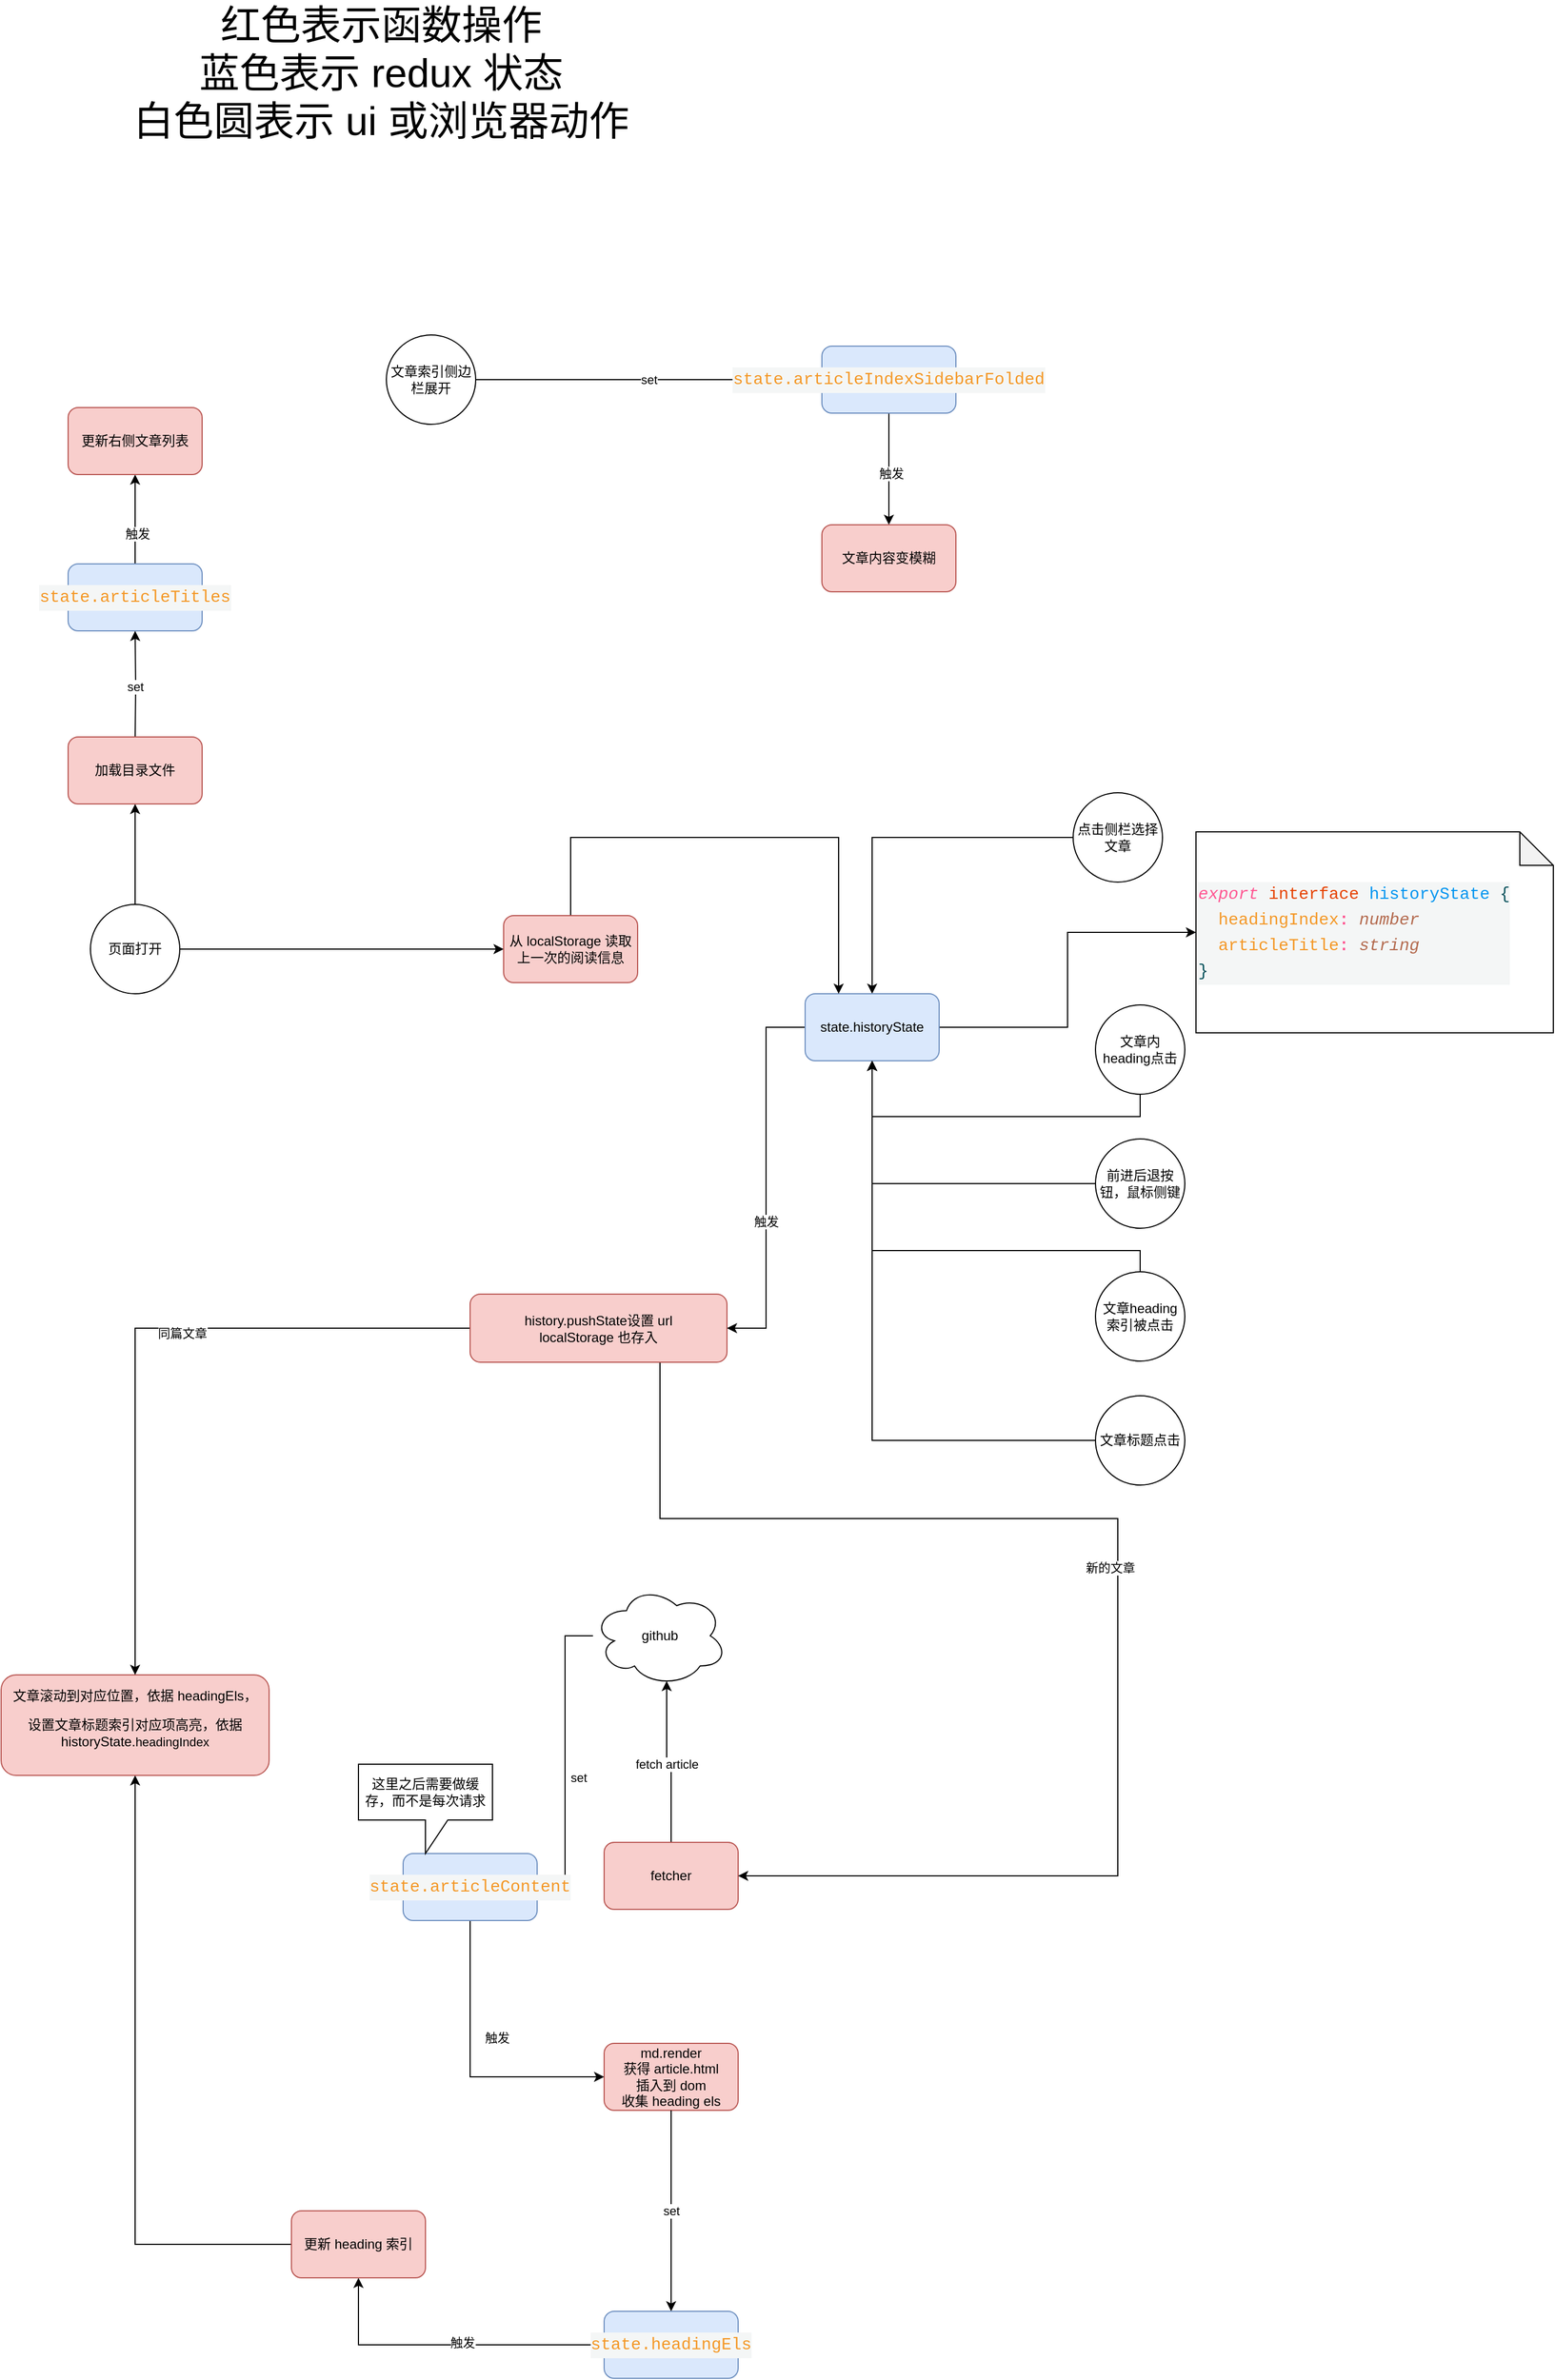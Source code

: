 <mxfile version="13.6.6" type="device"><diagram id="gPjGQnOiOeG4jhfeC1jP" name="Page-1"><mxGraphModel dx="2410" dy="1488" grid="1" gridSize="10" guides="1" tooltips="1" connect="1" arrows="1" fold="1" page="1" pageScale="1" pageWidth="827" pageHeight="1169" math="0" shadow="0"><root><mxCell id="0"/><mxCell id="1" parent="0"/><mxCell id="z7R409YKscd1GLVD5rVR-6" style="edgeStyle=orthogonalEdgeStyle;rounded=0;orthogonalLoop=1;jettySize=auto;html=1;entryX=1;entryY=0.5;entryDx=0;entryDy=0;" parent="1" source="z7R409YKscd1GLVD5rVR-1" target="z7R409YKscd1GLVD5rVR-28" edge="1"><mxGeometry relative="1" as="geometry"/></mxCell><mxCell id="z7R409YKscd1GLVD5rVR-7" value="set" style="edgeLabel;html=1;align=center;verticalAlign=middle;resizable=0;points=[];" parent="z7R409YKscd1GLVD5rVR-6" vertex="1" connectable="0"><mxGeometry x="0.102" y="12" relative="1" as="geometry"><mxPoint as="offset"/></mxGeometry></mxCell><mxCell id="z7R409YKscd1GLVD5rVR-1" value="github" style="ellipse;shape=cloud;whiteSpace=wrap;html=1;" parent="1" vertex="1"><mxGeometry x="-210" y="1450" width="120" height="90" as="geometry"/></mxCell><mxCell id="z7R409YKscd1GLVD5rVR-5" value="fetch article" style="edgeStyle=orthogonalEdgeStyle;rounded=0;orthogonalLoop=1;jettySize=auto;html=1;exitX=0.5;exitY=0;exitDx=0;exitDy=0;entryX=0.55;entryY=0.95;entryDx=0;entryDy=0;entryPerimeter=0;" parent="1" source="z7R409YKscd1GLVD5rVR-4" target="z7R409YKscd1GLVD5rVR-1" edge="1"><mxGeometry relative="1" as="geometry"/></mxCell><mxCell id="z7R409YKscd1GLVD5rVR-4" value="fetcher" style="rounded=1;whiteSpace=wrap;html=1;fillColor=#f8cecc;strokeColor=#b85450;" parent="1" vertex="1"><mxGeometry x="-200" y="1680" width="120" height="60" as="geometry"/></mxCell><mxCell id="z7R409YKscd1GLVD5rVR-10" value="md.render&lt;br&gt;获得 article.html&lt;br&gt;插入到 dom&lt;br&gt;收集 heading els" style="rounded=1;whiteSpace=wrap;html=1;fillColor=#f8cecc;strokeColor=#b85450;" parent="1" vertex="1"><mxGeometry x="-200" y="1860" width="120" height="60" as="geometry"/></mxCell><mxCell id="z7R409YKscd1GLVD5rVR-19" value="set" style="edgeStyle=orthogonalEdgeStyle;rounded=0;orthogonalLoop=1;jettySize=auto;html=1;exitX=0.5;exitY=1;exitDx=0;exitDy=0;entryX=0.5;entryY=0;entryDx=0;entryDy=0;" parent="1" source="z7R409YKscd1GLVD5rVR-10" target="z7R409YKscd1GLVD5rVR-18" edge="1"><mxGeometry relative="1" as="geometry"><mxPoint x="-80" y="2140" as="sourcePoint"/><Array as="points"><mxPoint x="-140" y="2040"/><mxPoint x="-140" y="2040"/></Array></mxGeometry></mxCell><mxCell id="z7R409YKscd1GLVD5rVR-21" value="" style="edgeStyle=orthogonalEdgeStyle;rounded=0;orthogonalLoop=1;jettySize=auto;html=1;" parent="1" source="z7R409YKscd1GLVD5rVR-18" target="z7R409YKscd1GLVD5rVR-20" edge="1"><mxGeometry relative="1" as="geometry"/></mxCell><mxCell id="z7R409YKscd1GLVD5rVR-22" value="触发" style="edgeLabel;html=1;align=center;verticalAlign=middle;resizable=0;points=[];" parent="z7R409YKscd1GLVD5rVR-21" vertex="1" connectable="0"><mxGeometry x="-0.09" y="-2" relative="1" as="geometry"><mxPoint as="offset"/></mxGeometry></mxCell><mxCell id="z7R409YKscd1GLVD5rVR-18" value="&lt;div style=&quot;color: rgb(0 , 86 , 97) ; background-color: rgb(244 , 246 , 246) ; font-family: &amp;#34;camingocode, 微软雅黑&amp;#34; , &amp;#34;menlo&amp;#34; , &amp;#34;monaco&amp;#34; , &amp;#34;courier new&amp;#34; , monospace ; font-size: 15px ; line-height: 23px&quot;&gt;&lt;div style=&quot;font-family: &amp;#34;camingocode, 微软雅黑&amp;#34; , &amp;#34;menlo&amp;#34; , &amp;#34;monaco&amp;#34; , &amp;#34;courier new&amp;#34; , monospace ; line-height: 23px&quot;&gt;&lt;span style=&quot;color: #f49725&quot;&gt;state.headingEls&lt;/span&gt;&lt;/div&gt;&lt;/div&gt;" style="whiteSpace=wrap;html=1;rounded=1;fillColor=#dae8fc;strokeColor=#6c8ebf;" parent="1" vertex="1"><mxGeometry x="-200" y="2100" width="120" height="60" as="geometry"/></mxCell><mxCell id="7nFGsxRsBa4No2Le8Yal-24" style="edgeStyle=orthogonalEdgeStyle;rounded=0;orthogonalLoop=1;jettySize=auto;html=1;" edge="1" parent="1" source="z7R409YKscd1GLVD5rVR-20" target="z7R409YKscd1GLVD5rVR-44"><mxGeometry relative="1" as="geometry"/></mxCell><mxCell id="z7R409YKscd1GLVD5rVR-20" value="更新 heading 索引" style="whiteSpace=wrap;html=1;rounded=1;fillColor=#f8cecc;strokeColor=#b85450;" parent="1" vertex="1"><mxGeometry x="-480" y="2010" width="120" height="60" as="geometry"/></mxCell><mxCell id="z7R409YKscd1GLVD5rVR-37" style="edgeStyle=orthogonalEdgeStyle;rounded=0;orthogonalLoop=1;jettySize=auto;html=1;entryX=0.5;entryY=1;entryDx=0;entryDy=0;" parent="1" source="z7R409YKscd1GLVD5rVR-25" target="z7R409YKscd1GLVD5rVR-36" edge="1"><mxGeometry relative="1" as="geometry"/></mxCell><mxCell id="z7R409YKscd1GLVD5rVR-38" value="触发" style="edgeLabel;html=1;align=center;verticalAlign=middle;resizable=0;points=[];" parent="z7R409YKscd1GLVD5rVR-37" vertex="1" connectable="0"><mxGeometry x="-0.32" y="-2" relative="1" as="geometry"><mxPoint as="offset"/></mxGeometry></mxCell><mxCell id="z7R409YKscd1GLVD5rVR-25" value="&lt;div style=&quot;color: rgb(0 , 86 , 97) ; background-color: rgb(244 , 246 , 246) ; font-family: &amp;#34;camingocode, 微软雅黑&amp;#34; , &amp;#34;menlo&amp;#34; , &amp;#34;monaco&amp;#34; , &amp;#34;courier new&amp;#34; , monospace ; font-size: 15px ; line-height: 23px&quot;&gt;&lt;span style=&quot;color: #f49725&quot;&gt;state.articleTitles&lt;/span&gt;&lt;/div&gt;" style="rounded=1;whiteSpace=wrap;html=1;fillColor=#dae8fc;strokeColor=#6c8ebf;" parent="1" vertex="1"><mxGeometry x="-680" y="535" width="120" height="60" as="geometry"/></mxCell><mxCell id="z7R409YKscd1GLVD5rVR-27" value="" style="edgeStyle=orthogonalEdgeStyle;rounded=0;orthogonalLoop=1;jettySize=auto;html=1;entryX=0.5;entryY=0;entryDx=0;entryDy=0;" parent="1" source="z7R409YKscd1GLVD5rVR-26" target="7nFGsxRsBa4No2Le8Yal-3" edge="1"><mxGeometry relative="1" as="geometry"/></mxCell><mxCell id="z7R409YKscd1GLVD5rVR-26" value="点击侧栏选择文章" style="ellipse;whiteSpace=wrap;html=1;aspect=fixed;" parent="1" vertex="1"><mxGeometry x="220" y="740" width="80" height="80" as="geometry"/></mxCell><mxCell id="z7R409YKscd1GLVD5rVR-29" style="edgeStyle=orthogonalEdgeStyle;rounded=0;orthogonalLoop=1;jettySize=auto;html=1;entryX=0;entryY=0.5;entryDx=0;entryDy=0;exitX=0.5;exitY=1;exitDx=0;exitDy=0;" parent="1" source="z7R409YKscd1GLVD5rVR-28" target="z7R409YKscd1GLVD5rVR-10" edge="1"><mxGeometry relative="1" as="geometry"/></mxCell><mxCell id="z7R409YKscd1GLVD5rVR-32" value="触发" style="edgeLabel;html=1;align=center;verticalAlign=middle;resizable=0;points=[];" parent="z7R409YKscd1GLVD5rVR-29" vertex="1" connectable="0"><mxGeometry x="-0.193" y="24" relative="1" as="geometry"><mxPoint as="offset"/></mxGeometry></mxCell><mxCell id="z7R409YKscd1GLVD5rVR-28" value="&lt;div style=&quot;color: rgb(0 , 86 , 97) ; background-color: rgb(244 , 246 , 246) ; font-family: &amp;#34;camingocode, 微软雅黑&amp;#34; , &amp;#34;menlo&amp;#34; , &amp;#34;monaco&amp;#34; , &amp;#34;courier new&amp;#34; , monospace ; font-size: 15px ; line-height: 23px&quot;&gt;&lt;span style=&quot;color: #f49725&quot;&gt;state.articleContent&lt;/span&gt;&lt;/div&gt;" style="rounded=1;whiteSpace=wrap;html=1;fillColor=#dae8fc;strokeColor=#6c8ebf;" parent="1" vertex="1"><mxGeometry x="-380" y="1690" width="120" height="60" as="geometry"/></mxCell><mxCell id="z7R409YKscd1GLVD5rVR-35" value="set" style="edgeStyle=orthogonalEdgeStyle;rounded=0;orthogonalLoop=1;jettySize=auto;html=1;entryX=0.5;entryY=1;entryDx=0;entryDy=0;" parent="1" target="z7R409YKscd1GLVD5rVR-25" edge="1"><mxGeometry relative="1" as="geometry"><mxPoint x="-620" y="695" as="sourcePoint"/></mxGeometry></mxCell><mxCell id="z7R409YKscd1GLVD5rVR-36" value="更新右侧文章列表" style="rounded=1;whiteSpace=wrap;html=1;fillColor=#f8cecc;strokeColor=#b85450;" parent="1" vertex="1"><mxGeometry x="-680" y="395" width="120" height="60" as="geometry"/></mxCell><mxCell id="z7R409YKscd1GLVD5rVR-39" value="&lt;font style=&quot;font-size: 36px&quot;&gt;红色表示函数操作&lt;br&gt;蓝色表示 redux 状态&lt;br&gt;白色圆表示 ui 或浏览器动作&lt;/font&gt;" style="text;html=1;resizable=0;autosize=1;align=center;verticalAlign=middle;points=[];fillColor=none;strokeColor=none;rounded=0;" parent="1" vertex="1"><mxGeometry x="-630" y="60" width="460" height="70" as="geometry"/></mxCell><mxCell id="z7R409YKscd1GLVD5rVR-43" value="" style="edgeStyle=orthogonalEdgeStyle;rounded=0;orthogonalLoop=1;jettySize=auto;html=1;" parent="1" source="z7R409YKscd1GLVD5rVR-40" edge="1"><mxGeometry relative="1" as="geometry"><mxPoint x="40" y="980" as="targetPoint"/><Array as="points"><mxPoint x="280" y="1150"/><mxPoint x="40" y="1150"/></Array></mxGeometry></mxCell><mxCell id="z7R409YKscd1GLVD5rVR-40" value="文章heading索引被点击" style="ellipse;whiteSpace=wrap;html=1;aspect=fixed;" parent="1" vertex="1"><mxGeometry x="240" y="1169" width="80" height="80" as="geometry"/></mxCell><mxCell id="z7R409YKscd1GLVD5rVR-44" value="文章滚动到对应位置，依据 headingEls，&lt;br&gt;&lt;p&gt;设置文章标题索引对应项高亮，依据historyState.&lt;font style=&quot;font-size: 11px&quot;&gt;headingIndex&lt;/font&gt;&lt;/p&gt;" style="rounded=1;whiteSpace=wrap;html=1;fillColor=#f8cecc;strokeColor=#b85450;" parent="1" vertex="1"><mxGeometry x="-740" y="1530" width="240" height="90" as="geometry"/></mxCell><mxCell id="z7R409YKscd1GLVD5rVR-49" value="set" style="edgeStyle=orthogonalEdgeStyle;rounded=0;orthogonalLoop=1;jettySize=auto;html=1;" parent="1" source="z7R409YKscd1GLVD5rVR-47" target="z7R409YKscd1GLVD5rVR-48" edge="1"><mxGeometry relative="1" as="geometry"/></mxCell><mxCell id="z7R409YKscd1GLVD5rVR-47" value="文章索引侧边栏展开" style="ellipse;whiteSpace=wrap;html=1;aspect=fixed;" parent="1" vertex="1"><mxGeometry x="-395" y="330" width="80" height="80" as="geometry"/></mxCell><mxCell id="z7R409YKscd1GLVD5rVR-51" value="" style="edgeStyle=orthogonalEdgeStyle;rounded=0;orthogonalLoop=1;jettySize=auto;html=1;" parent="1" source="z7R409YKscd1GLVD5rVR-48" target="z7R409YKscd1GLVD5rVR-50" edge="1"><mxGeometry relative="1" as="geometry"/></mxCell><mxCell id="z7R409YKscd1GLVD5rVR-52" value="触发" style="edgeLabel;html=1;align=center;verticalAlign=middle;resizable=0;points=[];" parent="z7R409YKscd1GLVD5rVR-51" vertex="1" connectable="0"><mxGeometry x="0.066" y="2" relative="1" as="geometry"><mxPoint as="offset"/></mxGeometry></mxCell><mxCell id="z7R409YKscd1GLVD5rVR-48" value="&lt;div style=&quot;color: rgb(0 , 86 , 97) ; background-color: rgb(244 , 246 , 246) ; font-family: &amp;#34;camingocode, 微软雅黑&amp;#34; , &amp;#34;menlo&amp;#34; , &amp;#34;monaco&amp;#34; , &amp;#34;courier new&amp;#34; , monospace ; font-size: 15px ; line-height: 23px&quot;&gt;&lt;div style=&quot;font-family: &amp;#34;camingocode, 微软雅黑&amp;#34; , &amp;#34;menlo&amp;#34; , &amp;#34;monaco&amp;#34; , &amp;#34;courier new&amp;#34; , monospace ; line-height: 23px&quot;&gt;&lt;span style=&quot;color: #f49725&quot;&gt;state.&lt;/span&gt;&lt;span style=&quot;color: rgb(244 , 151 , 37) ; font-family: &amp;#34;camingocode, 微软雅黑&amp;#34; , &amp;#34;menlo&amp;#34; , &amp;#34;monaco&amp;#34; , &amp;#34;courier new&amp;#34; , monospace&quot;&gt;articleIndexSidebarFolded&lt;/span&gt;&lt;/div&gt;&lt;/div&gt;" style="whiteSpace=wrap;html=1;rounded=1;fillColor=#dae8fc;strokeColor=#6c8ebf;" parent="1" vertex="1"><mxGeometry x="-5" y="340" width="120" height="60" as="geometry"/></mxCell><mxCell id="z7R409YKscd1GLVD5rVR-50" value="文章内容变模糊" style="whiteSpace=wrap;html=1;rounded=1;strokeColor=#b85450;fillColor=#f8cecc;" parent="1" vertex="1"><mxGeometry x="-5" y="500" width="120" height="60" as="geometry"/></mxCell><mxCell id="7nFGsxRsBa4No2Le8Yal-4" style="edgeStyle=orthogonalEdgeStyle;rounded=0;orthogonalLoop=1;jettySize=auto;html=1;entryX=0.5;entryY=1;entryDx=0;entryDy=0;" edge="1" parent="1" source="7nFGsxRsBa4No2Le8Yal-1" target="7nFGsxRsBa4No2Le8Yal-3"><mxGeometry relative="1" as="geometry"><Array as="points"><mxPoint x="280" y="1030"/><mxPoint x="40" y="1030"/></Array></mxGeometry></mxCell><mxCell id="7nFGsxRsBa4No2Le8Yal-1" value="文章内heading点击" style="ellipse;whiteSpace=wrap;html=1;aspect=fixed;" vertex="1" parent="1"><mxGeometry x="240" y="930" width="80" height="80" as="geometry"/></mxCell><mxCell id="7nFGsxRsBa4No2Le8Yal-17" value="" style="edgeStyle=orthogonalEdgeStyle;rounded=0;orthogonalLoop=1;jettySize=auto;html=1;entryX=1;entryY=0.5;entryDx=0;entryDy=0;" edge="1" parent="1" source="7nFGsxRsBa4No2Le8Yal-2" target="z7R409YKscd1GLVD5rVR-4"><mxGeometry relative="1" as="geometry"><mxPoint x="-320.0" y="1390" as="targetPoint"/><Array as="points"><mxPoint x="-150" y="1390"/><mxPoint x="260" y="1390"/><mxPoint x="260" y="1710"/></Array></mxGeometry></mxCell><mxCell id="7nFGsxRsBa4No2Le8Yal-20" value="新的文章" style="edgeLabel;html=1;align=center;verticalAlign=middle;resizable=0;points=[];" vertex="1" connectable="0" parent="7nFGsxRsBa4No2Le8Yal-17"><mxGeometry x="-0.103" y="-44" relative="1" as="geometry"><mxPoint as="offset"/></mxGeometry></mxCell><mxCell id="7nFGsxRsBa4No2Le8Yal-18" style="edgeStyle=orthogonalEdgeStyle;rounded=0;orthogonalLoop=1;jettySize=auto;html=1;entryX=0.5;entryY=0;entryDx=0;entryDy=0;" edge="1" parent="1" source="7nFGsxRsBa4No2Le8Yal-2" target="z7R409YKscd1GLVD5rVR-44"><mxGeometry relative="1" as="geometry"/></mxCell><mxCell id="7nFGsxRsBa4No2Le8Yal-19" value="同篇文章" style="edgeLabel;html=1;align=center;verticalAlign=middle;resizable=0;points=[];" vertex="1" connectable="0" parent="7nFGsxRsBa4No2Le8Yal-18"><mxGeometry x="-0.151" y="4" relative="1" as="geometry"><mxPoint x="1" as="offset"/></mxGeometry></mxCell><mxCell id="7nFGsxRsBa4No2Le8Yal-2" value="history.pushState设置 url&lt;br&gt;localStorage 也存入" style="whiteSpace=wrap;html=1;rounded=1;strokeColor=#b85450;fillColor=#f8cecc;" vertex="1" parent="1"><mxGeometry x="-320" y="1189" width="230" height="61" as="geometry"/></mxCell><mxCell id="7nFGsxRsBa4No2Le8Yal-5" style="edgeStyle=orthogonalEdgeStyle;rounded=0;orthogonalLoop=1;jettySize=auto;html=1;entryX=1;entryY=0.5;entryDx=0;entryDy=0;" edge="1" parent="1" source="7nFGsxRsBa4No2Le8Yal-3" target="7nFGsxRsBa4No2Le8Yal-2"><mxGeometry relative="1" as="geometry"/></mxCell><mxCell id="7nFGsxRsBa4No2Le8Yal-6" value="触发" style="edgeLabel;html=1;align=center;verticalAlign=middle;resizable=0;points=[];" vertex="1" connectable="0" parent="7nFGsxRsBa4No2Le8Yal-5"><mxGeometry x="0.229" relative="1" as="geometry"><mxPoint as="offset"/></mxGeometry></mxCell><mxCell id="7nFGsxRsBa4No2Le8Yal-23" value="" style="edgeStyle=orthogonalEdgeStyle;rounded=0;orthogonalLoop=1;jettySize=auto;html=1;" edge="1" parent="1" source="7nFGsxRsBa4No2Le8Yal-3" target="7nFGsxRsBa4No2Le8Yal-22"><mxGeometry relative="1" as="geometry"/></mxCell><mxCell id="7nFGsxRsBa4No2Le8Yal-3" value="state.historyState" style="rounded=1;whiteSpace=wrap;html=1;fillColor=#dae8fc;strokeColor=#6c8ebf;" vertex="1" parent="1"><mxGeometry x="-20" y="920" width="120" height="60" as="geometry"/></mxCell><mxCell id="7nFGsxRsBa4No2Le8Yal-12" style="edgeStyle=orthogonalEdgeStyle;rounded=0;orthogonalLoop=1;jettySize=auto;html=1;" edge="1" parent="1" source="7nFGsxRsBa4No2Le8Yal-11" target="7nFGsxRsBa4No2Le8Yal-3"><mxGeometry relative="1" as="geometry"><Array as="points"><mxPoint x="40" y="1090"/></Array></mxGeometry></mxCell><mxCell id="7nFGsxRsBa4No2Le8Yal-11" value="前进后退按钮，鼠标侧键" style="ellipse;whiteSpace=wrap;html=1;aspect=fixed;" vertex="1" parent="1"><mxGeometry x="240" y="1050" width="80" height="80" as="geometry"/></mxCell><mxCell id="7nFGsxRsBa4No2Le8Yal-15" style="edgeStyle=orthogonalEdgeStyle;rounded=0;orthogonalLoop=1;jettySize=auto;html=1;entryX=0.5;entryY=1;entryDx=0;entryDy=0;" edge="1" parent="1" source="7nFGsxRsBa4No2Le8Yal-14" target="7nFGsxRsBa4No2Le8Yal-3"><mxGeometry relative="1" as="geometry"/></mxCell><mxCell id="7nFGsxRsBa4No2Le8Yal-14" value="文章标题点击" style="ellipse;whiteSpace=wrap;html=1;aspect=fixed;" vertex="1" parent="1"><mxGeometry x="240" y="1280" width="80" height="80" as="geometry"/></mxCell><mxCell id="7nFGsxRsBa4No2Le8Yal-22" value="&lt;div style=&quot;color: rgb(0 , 86 , 97) ; background-color: rgb(244 , 246 , 246) ; font-family: &amp;#34;camingocode, 微软雅黑&amp;#34; , &amp;#34;menlo&amp;#34; , &amp;#34;monaco&amp;#34; , &amp;#34;courier new&amp;#34; , monospace ; font-size: 15px ; line-height: 23px&quot;&gt;&lt;div style=&quot;font-family: &amp;#34;camingocode, 微软雅黑&amp;#34; , &amp;#34;menlo&amp;#34; , &amp;#34;monaco&amp;#34; , &amp;#34;courier new&amp;#34; , monospace ; line-height: 23px&quot;&gt;&lt;div style=&quot;line-height: 23px&quot;&gt;&lt;div style=&quot;font-family: &amp;#34;camingocode, 微软雅黑&amp;#34; , &amp;#34;menlo&amp;#34; , &amp;#34;monaco&amp;#34; , &amp;#34;courier new&amp;#34; , monospace ; line-height: 23px&quot;&gt;&lt;div style=&quot;font-family: &amp;#34;camingocode, 微软雅黑&amp;#34; , &amp;#34;menlo&amp;#34; , &amp;#34;monaco&amp;#34; , &amp;#34;courier new&amp;#34; , monospace ; line-height: 23px&quot;&gt;&lt;div&gt;&lt;span style=&quot;color: #ff5792 ; font-style: italic&quot;&gt;export&lt;/span&gt; &lt;span style=&quot;color: #e64100&quot;&gt;interface&lt;/span&gt; &lt;span style=&quot;color: #0094f0&quot;&gt;historyState&lt;/span&gt; &lt;span style=&quot;color: #004d57&quot;&gt;{&lt;/span&gt;&lt;/div&gt;&lt;div&gt;  &lt;span style=&quot;color: #f49725&quot;&gt;&amp;nbsp; headingIndex&lt;/span&gt;&lt;span style=&quot;color: #ff5792 ; font-weight: bold&quot;&gt;:&lt;/span&gt; &lt;span style=&quot;color: #b3694d ; font-style: italic&quot;&gt;number&lt;/span&gt;&lt;/div&gt;&lt;div&gt;  &lt;span style=&quot;color: #f49725&quot;&gt;&amp;nbsp; articleTitle&lt;/span&gt;&lt;span style=&quot;color: #ff5792 ; font-weight: bold&quot;&gt;:&lt;/span&gt; &lt;span style=&quot;color: #b3694d ; font-style: italic&quot;&gt;string&lt;/span&gt;&lt;/div&gt;&lt;div&gt;&lt;span style=&quot;color: #004d57&quot;&gt;}&lt;/span&gt;&lt;/div&gt;&lt;/div&gt;&lt;/div&gt;&lt;/div&gt;&lt;/div&gt;&lt;/div&gt;" style="shape=note;whiteSpace=wrap;html=1;backgroundOutline=1;darkOpacity=0.05;rounded=1;align=left;" vertex="1" parent="1"><mxGeometry x="330" y="775" width="320" height="180" as="geometry"/></mxCell><mxCell id="7nFGsxRsBa4No2Le8Yal-27" style="edgeStyle=orthogonalEdgeStyle;rounded=0;orthogonalLoop=1;jettySize=auto;html=1;entryX=0.5;entryY=1;entryDx=0;entryDy=0;" edge="1" parent="1" source="7nFGsxRsBa4No2Le8Yal-25" target="7nFGsxRsBa4No2Le8Yal-26"><mxGeometry relative="1" as="geometry"/></mxCell><mxCell id="7nFGsxRsBa4No2Le8Yal-29" style="edgeStyle=orthogonalEdgeStyle;rounded=0;orthogonalLoop=1;jettySize=auto;html=1;entryX=0;entryY=0.5;entryDx=0;entryDy=0;" edge="1" parent="1" source="7nFGsxRsBa4No2Le8Yal-25" target="7nFGsxRsBa4No2Le8Yal-28"><mxGeometry relative="1" as="geometry"/></mxCell><mxCell id="7nFGsxRsBa4No2Le8Yal-25" value="页面打开" style="ellipse;whiteSpace=wrap;html=1;aspect=fixed;" vertex="1" parent="1"><mxGeometry x="-660" y="840" width="80" height="80" as="geometry"/></mxCell><mxCell id="7nFGsxRsBa4No2Le8Yal-26" value="加载目录文件" style="rounded=1;whiteSpace=wrap;html=1;fillColor=#f8cecc;strokeColor=#b85450;" vertex="1" parent="1"><mxGeometry x="-680" y="690" width="120" height="60" as="geometry"/></mxCell><mxCell id="7nFGsxRsBa4No2Le8Yal-30" style="edgeStyle=orthogonalEdgeStyle;rounded=0;orthogonalLoop=1;jettySize=auto;html=1;entryX=0.25;entryY=0;entryDx=0;entryDy=0;exitX=0.5;exitY=0;exitDx=0;exitDy=0;" edge="1" parent="1" source="7nFGsxRsBa4No2Le8Yal-28" target="7nFGsxRsBa4No2Le8Yal-3"><mxGeometry relative="1" as="geometry"><mxPoint x="-230" y="800" as="sourcePoint"/><Array as="points"><mxPoint x="-230" y="780"/><mxPoint x="10" y="780"/></Array></mxGeometry></mxCell><mxCell id="7nFGsxRsBa4No2Le8Yal-28" value="从 localStorage 读取上一次的阅读信息" style="rounded=1;whiteSpace=wrap;html=1;fillColor=#f8cecc;strokeColor=#b85450;" vertex="1" parent="1"><mxGeometry x="-290" y="850" width="120" height="60" as="geometry"/></mxCell><mxCell id="7nFGsxRsBa4No2Le8Yal-31" value="这里之后需要做缓存，而不是每次请求" style="shape=callout;whiteSpace=wrap;html=1;perimeter=calloutPerimeter;" vertex="1" parent="1"><mxGeometry x="-420" y="1610" width="120" height="80" as="geometry"/></mxCell></root></mxGraphModel></diagram></mxfile>